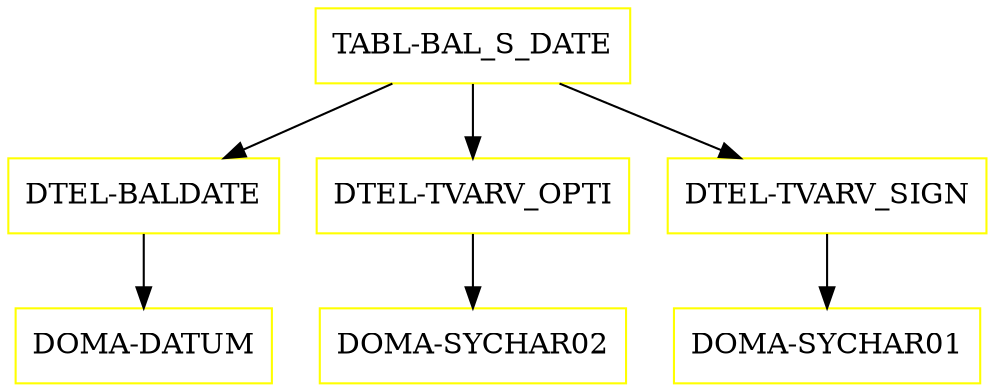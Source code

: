 digraph G {
  "TABL-BAL_S_DATE" [shape=box,color=yellow];
  "DTEL-BALDATE" [shape=box,color=yellow,URL="./DTEL_BALDATE.html"];
  "DOMA-DATUM" [shape=box,color=yellow,URL="./DOMA_DATUM.html"];
  "DTEL-TVARV_OPTI" [shape=box,color=yellow,URL="./DTEL_TVARV_OPTI.html"];
  "DOMA-SYCHAR02" [shape=box,color=yellow,URL="./DOMA_SYCHAR02.html"];
  "DTEL-TVARV_SIGN" [shape=box,color=yellow,URL="./DTEL_TVARV_SIGN.html"];
  "DOMA-SYCHAR01" [shape=box,color=yellow,URL="./DOMA_SYCHAR01.html"];
  "TABL-BAL_S_DATE" -> "DTEL-TVARV_SIGN";
  "TABL-BAL_S_DATE" -> "DTEL-TVARV_OPTI";
  "TABL-BAL_S_DATE" -> "DTEL-BALDATE";
  "DTEL-BALDATE" -> "DOMA-DATUM";
  "DTEL-TVARV_OPTI" -> "DOMA-SYCHAR02";
  "DTEL-TVARV_SIGN" -> "DOMA-SYCHAR01";
}
